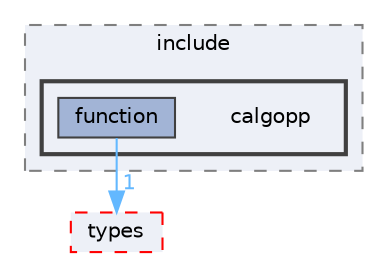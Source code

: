 digraph "lib/function/include/calgopp"
{
 // LATEX_PDF_SIZE
  bgcolor="transparent";
  edge [fontname=Helvetica,fontsize=10,labelfontname=Helvetica,labelfontsize=10];
  node [fontname=Helvetica,fontsize=10,shape=box,height=0.2,width=0.4];
  compound=true
  subgraph clusterdir_766577a5e54e7f83eca4fd0ff9ff5c76 {
    graph [ bgcolor="#edf0f7", pencolor="grey50", label="include", fontname=Helvetica,fontsize=10 style="filled,dashed", URL="dir_766577a5e54e7f83eca4fd0ff9ff5c76.html",tooltip=""]
  subgraph clusterdir_47527aa265fc0213fba02d5068b62958 {
    graph [ bgcolor="#edf0f7", pencolor="grey25", label="", fontname=Helvetica,fontsize=10 style="filled,bold", URL="dir_47527aa265fc0213fba02d5068b62958.html",tooltip=""]
    dir_47527aa265fc0213fba02d5068b62958 [shape=plaintext, label="calgopp"];
  dir_d2b92af5a2cfbc9acf9c6f0ed7f1652b [label="function", fillcolor="#a2b4d6", color="grey25", style="filled", URL="dir_d2b92af5a2cfbc9acf9c6f0ed7f1652b.html",tooltip=""];
  }
  }
  dir_560694f03ee5bf1136d79e4f1ca1ca37 [label="types", fillcolor="#edf0f7", color="red", style="filled,dashed", URL="dir_560694f03ee5bf1136d79e4f1ca1ca37.html",tooltip=""];
  dir_d2b92af5a2cfbc9acf9c6f0ed7f1652b->dir_560694f03ee5bf1136d79e4f1ca1ca37 [headlabel="1", labeldistance=1.5 headhref="dir_000012_000028.html" color="steelblue1" fontcolor="steelblue1"];
}
